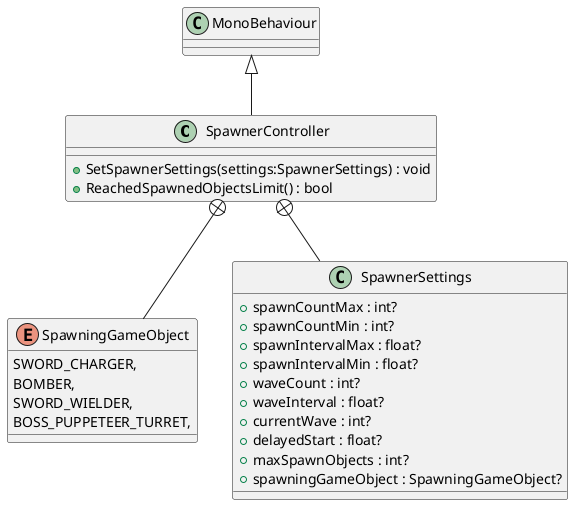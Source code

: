 @startuml
class SpawnerController {
    + SetSpawnerSettings(settings:SpawnerSettings) : void
    + ReachedSpawnedObjectsLimit() : bool
}
enum SpawningGameObject {
    SWORD_CHARGER,
    BOMBER,
    SWORD_WIELDER,
    BOSS_PUPPETEER_TURRET,
}
class SpawnerSettings {
    + spawnCountMax : int?
    + spawnCountMin : int?
    + spawnIntervalMax : float?
    + spawnIntervalMin : float?
    + waveCount : int?
    + waveInterval : float?
    + currentWave : int?
    + delayedStart : float?
    + maxSpawnObjects : int?
    + spawningGameObject : SpawningGameObject?
}
MonoBehaviour <|-- SpawnerController
SpawnerController +-- SpawningGameObject
SpawnerController +-- SpawnerSettings
@enduml
